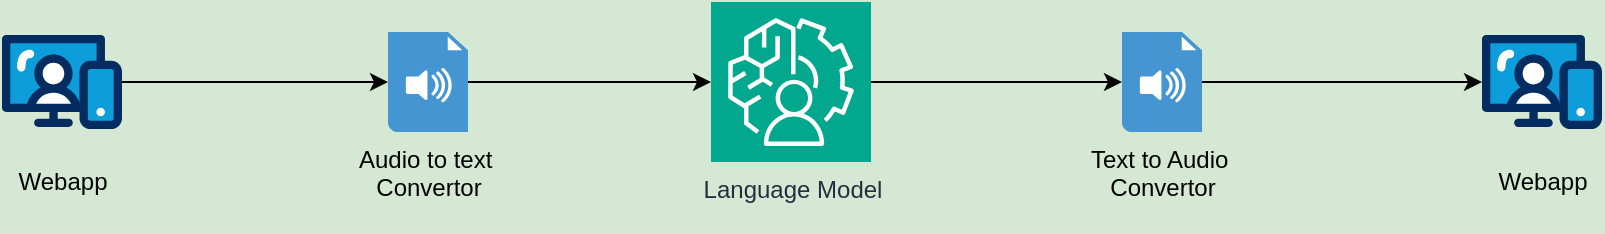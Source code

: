<mxfile version="24.8.4">
  <diagram id="7gcUSTIZ7YSJ5vT40chW" name="Page-1">
    <mxGraphModel dx="2074" dy="710" grid="1" gridSize="10" guides="1" tooltips="1" connect="1" arrows="1" fold="1" page="1" pageScale="1" pageWidth="1169" pageHeight="827" background="#D5E8D4" math="0" shadow="0">
      <root>
        <mxCell id="0" />
        <mxCell id="1" parent="0" />
        <mxCell id="YMcBfUqQcQKImcyqhzXh-8" style="edgeStyle=orthogonalEdgeStyle;rounded=0;orthogonalLoop=1;jettySize=auto;html=1;" edge="1" parent="1" source="YMcBfUqQcQKImcyqhzXh-1" target="YMcBfUqQcQKImcyqhzXh-4">
          <mxGeometry relative="1" as="geometry" />
        </mxCell>
        <mxCell id="YMcBfUqQcQKImcyqhzXh-1" value="Language Model" style="sketch=0;points=[[0,0,0],[0.25,0,0],[0.5,0,0],[0.75,0,0],[1,0,0],[0,1,0],[0.25,1,0],[0.5,1,0],[0.75,1,0],[1,1,0],[0,0.25,0],[0,0.5,0],[0,0.75,0],[1,0.25,0],[1,0.5,0],[1,0.75,0]];outlineConnect=0;fontColor=#232F3E;fillColor=#01A88D;strokeColor=#ffffff;dashed=0;verticalLabelPosition=bottom;verticalAlign=top;align=center;html=1;fontSize=12;fontStyle=0;aspect=fixed;shape=mxgraph.aws4.resourceIcon;resIcon=mxgraph.aws4.augmented_ai;flipH=0;" vertex="1" parent="1">
          <mxGeometry x="534.5" y="230" width="80" height="80" as="geometry" />
        </mxCell>
        <mxCell id="YMcBfUqQcQKImcyqhzXh-6" style="edgeStyle=orthogonalEdgeStyle;rounded=0;orthogonalLoop=1;jettySize=auto;html=1;" edge="1" parent="1" source="YMcBfUqQcQKImcyqhzXh-2" target="YMcBfUqQcQKImcyqhzXh-3">
          <mxGeometry relative="1" as="geometry" />
        </mxCell>
        <mxCell id="YMcBfUqQcQKImcyqhzXh-2" value="Webapp" style="verticalLabelPosition=bottom;aspect=fixed;html=1;shape=mxgraph.salesforce.web;flipH=0;" vertex="1" parent="1">
          <mxGeometry x="180" y="245" width="60" height="50" as="geometry" />
        </mxCell>
        <mxCell id="YMcBfUqQcQKImcyqhzXh-7" style="edgeStyle=orthogonalEdgeStyle;rounded=0;orthogonalLoop=1;jettySize=auto;html=1;" edge="1" parent="1" source="YMcBfUqQcQKImcyqhzXh-3" target="YMcBfUqQcQKImcyqhzXh-1">
          <mxGeometry relative="1" as="geometry" />
        </mxCell>
        <mxCell id="YMcBfUqQcQKImcyqhzXh-3" value="Audio to text&lt;span style=&quot;background-color: initial;&quot;&gt;&amp;nbsp;&lt;/span&gt;&lt;div&gt;&lt;div&gt;Convertor&lt;div&gt;&lt;br&gt;&lt;/div&gt;&lt;/div&gt;&lt;/div&gt;" style="shadow=0;dashed=0;html=1;strokeColor=none;fillColor=#4495D1;labelPosition=center;verticalLabelPosition=bottom;verticalAlign=top;align=center;outlineConnect=0;shape=mxgraph.veeam.audio_file;flipH=0;" vertex="1" parent="1">
          <mxGeometry x="373" y="245" width="40" height="50" as="geometry" />
        </mxCell>
        <mxCell id="YMcBfUqQcQKImcyqhzXh-9" style="edgeStyle=orthogonalEdgeStyle;rounded=0;orthogonalLoop=1;jettySize=auto;html=1;" edge="1" parent="1" source="YMcBfUqQcQKImcyqhzXh-4" target="YMcBfUqQcQKImcyqhzXh-5">
          <mxGeometry relative="1" as="geometry" />
        </mxCell>
        <mxCell id="YMcBfUqQcQKImcyqhzXh-4" value="&lt;div&gt;&lt;div&gt;&lt;div&gt;Text to Audio&amp;nbsp;&lt;/div&gt;&lt;div&gt;Convertor&lt;/div&gt;&lt;/div&gt;&lt;/div&gt;" style="shadow=0;dashed=0;html=1;strokeColor=none;fillColor=#4495D1;labelPosition=center;verticalLabelPosition=bottom;verticalAlign=top;align=center;outlineConnect=0;shape=mxgraph.veeam.audio_file;flipH=0;" vertex="1" parent="1">
          <mxGeometry x="740" y="245" width="40" height="50" as="geometry" />
        </mxCell>
        <mxCell id="YMcBfUqQcQKImcyqhzXh-5" value="Webapp" style="verticalLabelPosition=bottom;aspect=fixed;html=1;shape=mxgraph.salesforce.web;flipH=0;" vertex="1" parent="1">
          <mxGeometry x="920" y="245" width="60" height="50" as="geometry" />
        </mxCell>
      </root>
    </mxGraphModel>
  </diagram>
</mxfile>
